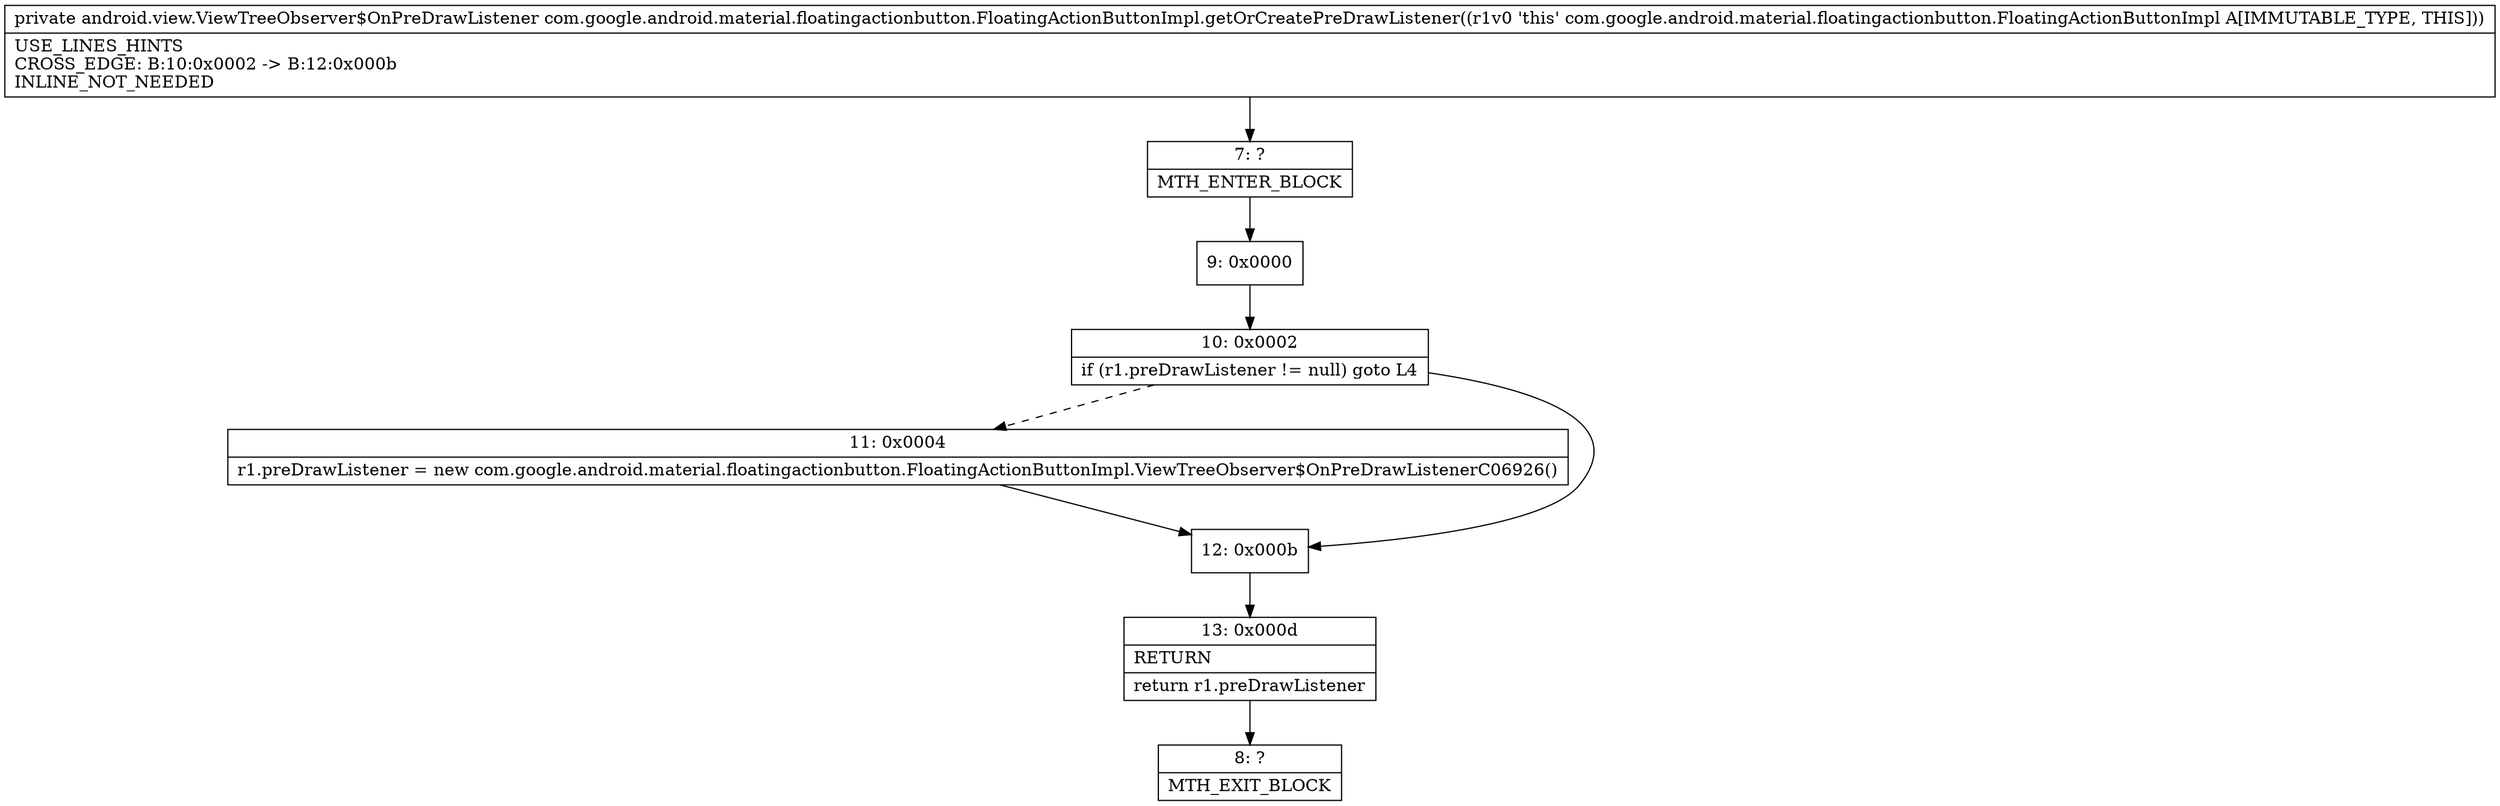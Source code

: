 digraph "CFG forcom.google.android.material.floatingactionbutton.FloatingActionButtonImpl.getOrCreatePreDrawListener()Landroid\/view\/ViewTreeObserver$OnPreDrawListener;" {
Node_7 [shape=record,label="{7\:\ ?|MTH_ENTER_BLOCK\l}"];
Node_9 [shape=record,label="{9\:\ 0x0000}"];
Node_10 [shape=record,label="{10\:\ 0x0002|if (r1.preDrawListener != null) goto L4\l}"];
Node_11 [shape=record,label="{11\:\ 0x0004|r1.preDrawListener = new com.google.android.material.floatingactionbutton.FloatingActionButtonImpl.ViewTreeObserver$OnPreDrawListenerC06926()\l}"];
Node_12 [shape=record,label="{12\:\ 0x000b}"];
Node_13 [shape=record,label="{13\:\ 0x000d|RETURN\l|return r1.preDrawListener\l}"];
Node_8 [shape=record,label="{8\:\ ?|MTH_EXIT_BLOCK\l}"];
MethodNode[shape=record,label="{private android.view.ViewTreeObserver$OnPreDrawListener com.google.android.material.floatingactionbutton.FloatingActionButtonImpl.getOrCreatePreDrawListener((r1v0 'this' com.google.android.material.floatingactionbutton.FloatingActionButtonImpl A[IMMUTABLE_TYPE, THIS]))  | USE_LINES_HINTS\lCROSS_EDGE: B:10:0x0002 \-\> B:12:0x000b\lINLINE_NOT_NEEDED\l}"];
MethodNode -> Node_7;Node_7 -> Node_9;
Node_9 -> Node_10;
Node_10 -> Node_11[style=dashed];
Node_10 -> Node_12;
Node_11 -> Node_12;
Node_12 -> Node_13;
Node_13 -> Node_8;
}

